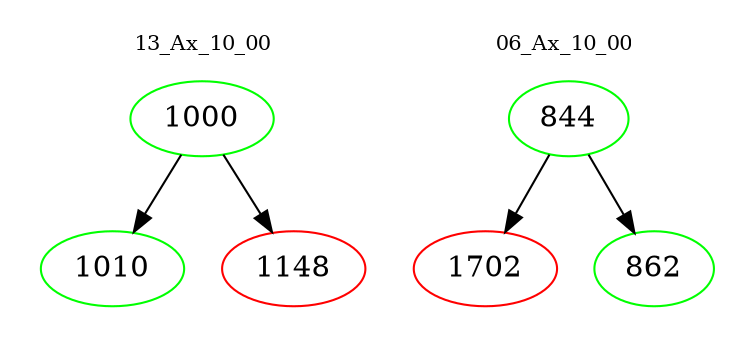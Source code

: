 digraph{
subgraph cluster_0 {
color = white
label = "13_Ax_10_00";
fontsize=10;
T0_1000 [label="1000", color="green"]
T0_1000 -> T0_1010 [color="black"]
T0_1010 [label="1010", color="green"]
T0_1000 -> T0_1148 [color="black"]
T0_1148 [label="1148", color="red"]
}
subgraph cluster_1 {
color = white
label = "06_Ax_10_00";
fontsize=10;
T1_844 [label="844", color="green"]
T1_844 -> T1_1702 [color="black"]
T1_1702 [label="1702", color="red"]
T1_844 -> T1_862 [color="black"]
T1_862 [label="862", color="green"]
}
}
